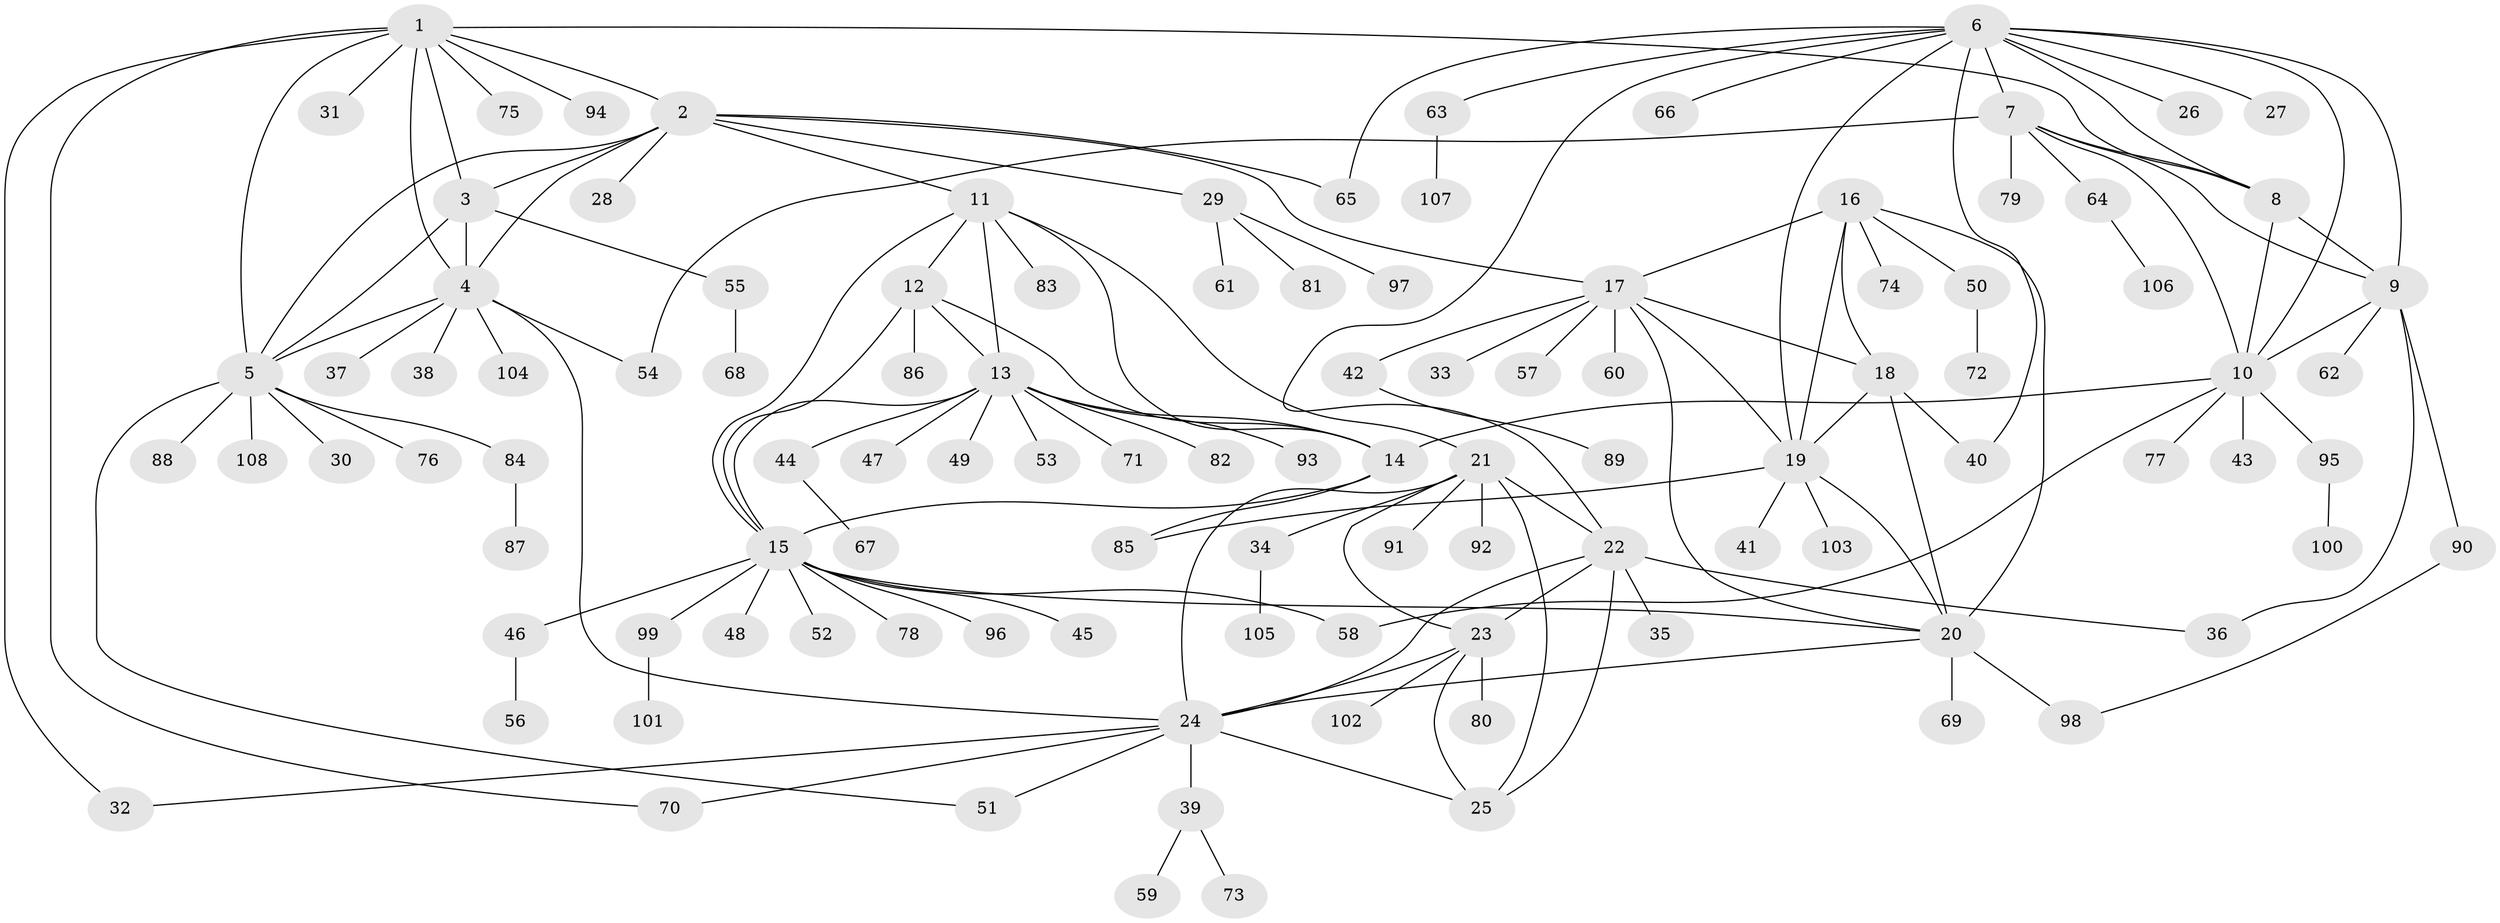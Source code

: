 // Generated by graph-tools (version 1.1) at 2025/37/03/09/25 02:37:35]
// undirected, 108 vertices, 153 edges
graph export_dot {
graph [start="1"]
  node [color=gray90,style=filled];
  1;
  2;
  3;
  4;
  5;
  6;
  7;
  8;
  9;
  10;
  11;
  12;
  13;
  14;
  15;
  16;
  17;
  18;
  19;
  20;
  21;
  22;
  23;
  24;
  25;
  26;
  27;
  28;
  29;
  30;
  31;
  32;
  33;
  34;
  35;
  36;
  37;
  38;
  39;
  40;
  41;
  42;
  43;
  44;
  45;
  46;
  47;
  48;
  49;
  50;
  51;
  52;
  53;
  54;
  55;
  56;
  57;
  58;
  59;
  60;
  61;
  62;
  63;
  64;
  65;
  66;
  67;
  68;
  69;
  70;
  71;
  72;
  73;
  74;
  75;
  76;
  77;
  78;
  79;
  80;
  81;
  82;
  83;
  84;
  85;
  86;
  87;
  88;
  89;
  90;
  91;
  92;
  93;
  94;
  95;
  96;
  97;
  98;
  99;
  100;
  101;
  102;
  103;
  104;
  105;
  106;
  107;
  108;
  1 -- 2;
  1 -- 3;
  1 -- 4;
  1 -- 5;
  1 -- 8;
  1 -- 31;
  1 -- 32;
  1 -- 70;
  1 -- 75;
  1 -- 94;
  2 -- 3;
  2 -- 4;
  2 -- 5;
  2 -- 11;
  2 -- 17;
  2 -- 28;
  2 -- 29;
  2 -- 65;
  3 -- 4;
  3 -- 5;
  3 -- 55;
  4 -- 5;
  4 -- 24;
  4 -- 37;
  4 -- 38;
  4 -- 54;
  4 -- 104;
  5 -- 30;
  5 -- 51;
  5 -- 76;
  5 -- 84;
  5 -- 88;
  5 -- 108;
  6 -- 7;
  6 -- 8;
  6 -- 9;
  6 -- 10;
  6 -- 19;
  6 -- 22;
  6 -- 26;
  6 -- 27;
  6 -- 40;
  6 -- 63;
  6 -- 65;
  6 -- 66;
  7 -- 8;
  7 -- 9;
  7 -- 10;
  7 -- 54;
  7 -- 64;
  7 -- 79;
  8 -- 9;
  8 -- 10;
  9 -- 10;
  9 -- 36;
  9 -- 62;
  9 -- 90;
  10 -- 14;
  10 -- 43;
  10 -- 58;
  10 -- 77;
  10 -- 95;
  11 -- 12;
  11 -- 13;
  11 -- 14;
  11 -- 15;
  11 -- 21;
  11 -- 83;
  12 -- 13;
  12 -- 14;
  12 -- 15;
  12 -- 86;
  13 -- 14;
  13 -- 15;
  13 -- 44;
  13 -- 47;
  13 -- 49;
  13 -- 53;
  13 -- 71;
  13 -- 82;
  13 -- 93;
  14 -- 15;
  14 -- 85;
  15 -- 20;
  15 -- 45;
  15 -- 46;
  15 -- 48;
  15 -- 52;
  15 -- 58;
  15 -- 78;
  15 -- 96;
  15 -- 99;
  16 -- 17;
  16 -- 18;
  16 -- 19;
  16 -- 20;
  16 -- 50;
  16 -- 74;
  17 -- 18;
  17 -- 19;
  17 -- 20;
  17 -- 33;
  17 -- 42;
  17 -- 57;
  17 -- 60;
  18 -- 19;
  18 -- 20;
  18 -- 40;
  19 -- 20;
  19 -- 41;
  19 -- 85;
  19 -- 103;
  20 -- 24;
  20 -- 69;
  20 -- 98;
  21 -- 22;
  21 -- 23;
  21 -- 24;
  21 -- 25;
  21 -- 34;
  21 -- 91;
  21 -- 92;
  22 -- 23;
  22 -- 24;
  22 -- 25;
  22 -- 35;
  22 -- 36;
  23 -- 24;
  23 -- 25;
  23 -- 80;
  23 -- 102;
  24 -- 25;
  24 -- 32;
  24 -- 39;
  24 -- 51;
  24 -- 70;
  29 -- 61;
  29 -- 81;
  29 -- 97;
  34 -- 105;
  39 -- 59;
  39 -- 73;
  42 -- 89;
  44 -- 67;
  46 -- 56;
  50 -- 72;
  55 -- 68;
  63 -- 107;
  64 -- 106;
  84 -- 87;
  90 -- 98;
  95 -- 100;
  99 -- 101;
}
